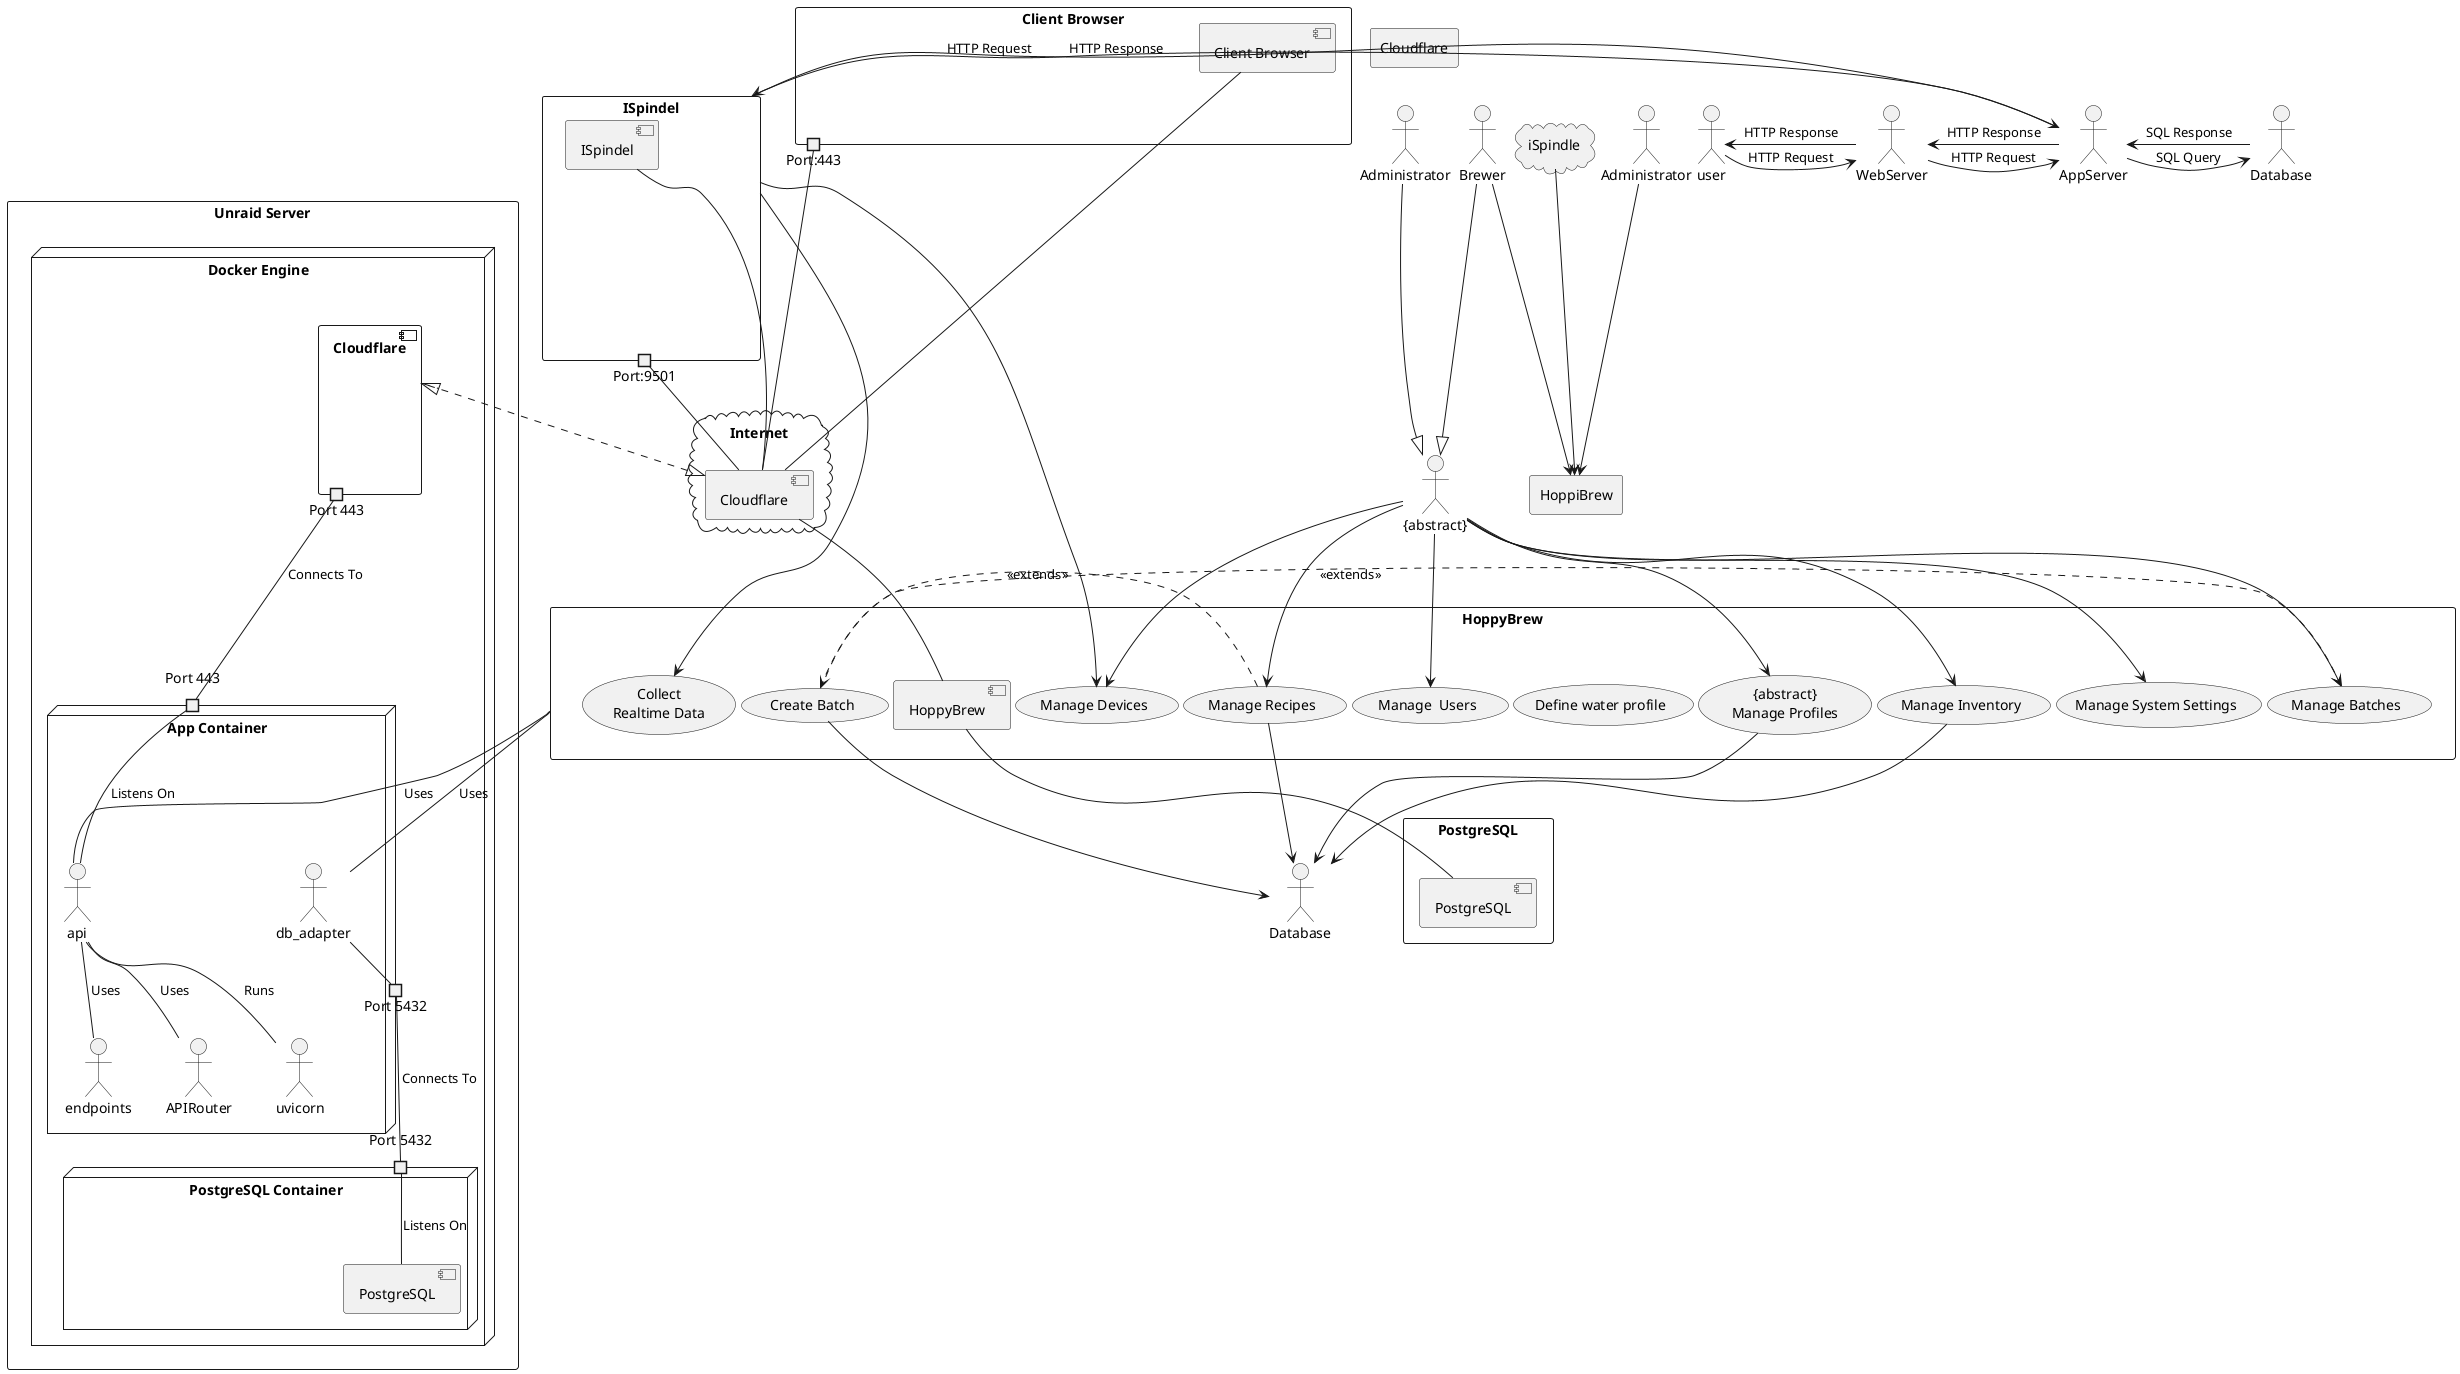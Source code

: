 @startuml

actor Administrator as Admin
actor Brewer as Brewer
actor Database as DB
actor ISpindel as ISpindel
actor "{abstract}" as AbstractUser

Admin --|> AbstractUser
Brewer --|> AbstractUser

rectangle "HoppyBrew" as HoppyBrew {
    usecase "Manage  Users" as ManageUsers
    usecase "Manage Recipes" as ManageRecipes
    usecase "Define water profile" as DefineWaterProfile
    usecase "Create Batch" as CreateBatch
    usecase "Manage Batches" as ManageBatches
    usecase "{abstract}\nManage Profiles" as ManageProfiles
    usecase "Manage Devices" as ManageDevices
    usecase "Manage Inventory" as ManageInventory
    usecase "Manage System Settings" as ManageSystemSettings
    usecase "Collect\nRealtime Data" as CollectRealtimeData

    AbstractUser --> ManageUsers
    AbstractUser --> ManageRecipes
    AbstractUser --> ManageBatches
    AbstractUser --> ManageProfiles
    AbstractUser --> ManageDevices
    AbstractUser --> ManageInventory
    AbstractUser --> ManageSystemSettings

    CreateBatch .> ManageBatches : <<extends>>

    ManageRecipes .> CreateBatch : <<extends>>
    CreateBatch --> DB

}

ManageInventory --> DB
ManageRecipes --> DB
ManageProfiles --> DB

ManageDevices <-- ISpindel
CollectRealtimeData <-- ISpindel

cloud iSpindle
actor Administrator
actor Brewer
rectangle "HoppiBrew" {
}

iSpindle --> HoppiBrew
Administrator --> HoppiBrew
Brewer --> HoppiBrew





user -> WebServer : HTTP Request
WebServer -> AppServer : HTTP Request
AppServer -> Database : SQL Query
Database -> AppServer : SQL Response
AppServer -> WebServer : HTTP Response
WebServer -> user : HTTP Response

ISpindel -> AppServer : HTTP Request
AppServer -> ISpindel : HTTP Response

component "Client Browser" {
    portout "Port:443" as Client_Port80
}

component "ISpindel" {
    portout "Port:9501" as ISpindel_Port80
}

cloud "Internet" {
    component "Cloudflare" as cloudflare
}

ISpindel_Port80 -- cloudflare
Client_Port80 -- cloudflare

rectangle "Unraid Server" {
    node "Docker Engine" {
        component "Cloudflare" as tunnel{
            portout "Port 443" as CloudFlare_portout443
        }
        cloudflare <|..|> tunnel : <<TUNNEL>>

        node "App Container" as Application_Container {

            portin "Port 443" as HoppyBrew_portin443
            portout "Port 5432" as HoppyBrew_portout5432

            HoppyBrew_portin443 - api : Listens On

            api - HoppyBrew : Uses
            HoppyBrew -- db_adapter : Uses
            api -- uvicorn  : Runs
            api -- endpoints  : Uses
            api -- APIRouter  : Uses

            db_adapter - HoppyBrew_portout5432 : Listens On

        }
        CloudFlare_portout443 -- HoppyBrew_portin443  : Connects To

        node "PostgreSQL Container" {
            component "PostgreSQL" as db

            portin "Port 5432" as Postgres_port5432

            Postgres_port5432 -- db : Listens On
        }

        HoppyBrew_portout5432 -- Postgres_port5432 : Connects To

    }
}

rectangle "Client Browser" {
    component "Client Browser" as client_browser
}

rectangle "ISpindel" {
    component "ISpindel" as iSpindel
}

rectangle "Cloudflare" {
    component "Cloudflare" as cloudflare
}

rectangle "HoppyBrew" {
    component "HoppyBrew" as hoppybrew
}

rectangle "PostgreSQL" {
    component "PostgreSQL" as postgres
}

client_browser -- cloudflare
iSpindel -- cloudflare
cloudflare -- hoppybrew
hoppybrew -- postgres

@enduml
